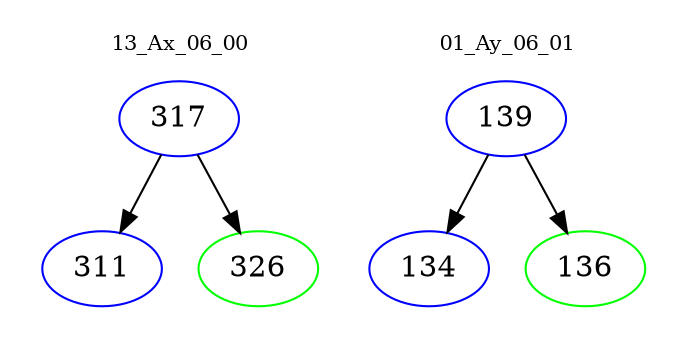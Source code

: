 digraph{
subgraph cluster_0 {
color = white
label = "13_Ax_06_00";
fontsize=10;
T0_317 [label="317", color="blue"]
T0_317 -> T0_311 [color="black"]
T0_311 [label="311", color="blue"]
T0_317 -> T0_326 [color="black"]
T0_326 [label="326", color="green"]
}
subgraph cluster_1 {
color = white
label = "01_Ay_06_01";
fontsize=10;
T1_139 [label="139", color="blue"]
T1_139 -> T1_134 [color="black"]
T1_134 [label="134", color="blue"]
T1_139 -> T1_136 [color="black"]
T1_136 [label="136", color="green"]
}
}
